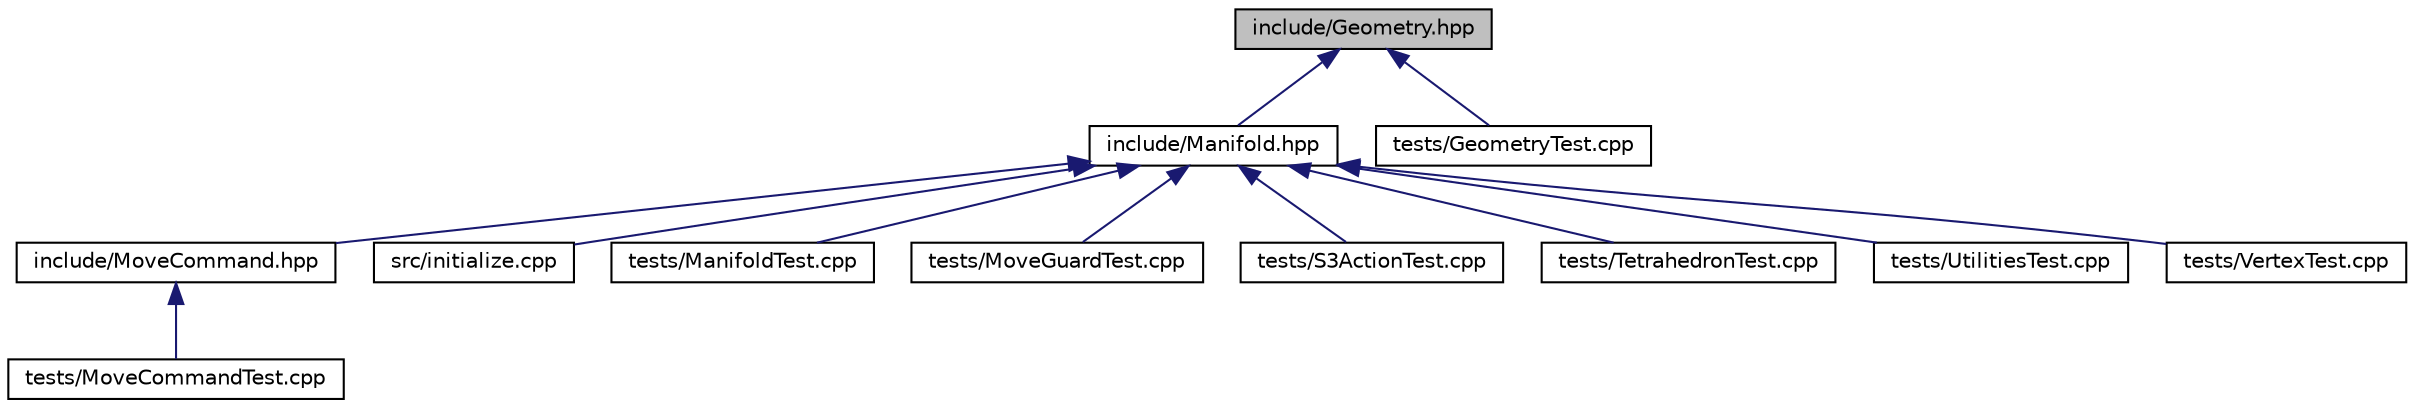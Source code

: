 digraph "include/Geometry.hpp"
{
  edge [fontname="Helvetica",fontsize="10",labelfontname="Helvetica",labelfontsize="10"];
  node [fontname="Helvetica",fontsize="10",shape=record];
  Node27 [label="include/Geometry.hpp",height=0.2,width=0.4,color="black", fillcolor="grey75", style="filled", fontcolor="black"];
  Node27 -> Node28 [dir="back",color="midnightblue",fontsize="10",style="solid",fontname="Helvetica"];
  Node28 [label="include/Manifold.hpp",height=0.2,width=0.4,color="black", fillcolor="white", style="filled",URL="$_manifold_8hpp.html",tooltip="Data structures for manifolds. "];
  Node28 -> Node29 [dir="back",color="midnightblue",fontsize="10",style="solid",fontname="Helvetica"];
  Node29 [label="include/MoveCommand.hpp",height=0.2,width=0.4,color="black", fillcolor="white", style="filled",URL="$_move_command_8hpp.html",tooltip="Do ergodic moves. "];
  Node29 -> Node30 [dir="back",color="midnightblue",fontsize="10",style="solid",fontname="Helvetica"];
  Node30 [label="tests/MoveCommandTest.cpp",height=0.2,width=0.4,color="black", fillcolor="white", style="filled",URL="$_move_command_test_8cpp.html",tooltip="Tests for moves. "];
  Node28 -> Node31 [dir="back",color="midnightblue",fontsize="10",style="solid",fontname="Helvetica"];
  Node31 [label="src/initialize.cpp",height=0.2,width=0.4,color="black", fillcolor="white", style="filled",URL="$initialize_8cpp.html",tooltip="Generates initial spacetimes. "];
  Node28 -> Node32 [dir="back",color="midnightblue",fontsize="10",style="solid",fontname="Helvetica"];
  Node32 [label="tests/ManifoldTest.cpp",height=0.2,width=0.4,color="black", fillcolor="white", style="filled",URL="$_manifold_test_8cpp.html",tooltip="Tests of new manifold data structure. "];
  Node28 -> Node33 [dir="back",color="midnightblue",fontsize="10",style="solid",fontname="Helvetica"];
  Node33 [label="tests/MoveGuardTest.cpp",height=0.2,width=0.4,color="black", fillcolor="white", style="filled",URL="$_move_guard_test_8cpp.html",tooltip="Tests for MoveGuard RAII. "];
  Node28 -> Node34 [dir="back",color="midnightblue",fontsize="10",style="solid",fontname="Helvetica"];
  Node34 [label="tests/S3ActionTest.cpp",height=0.2,width=0.4,color="black", fillcolor="white", style="filled",URL="$_s3_action_test_8cpp_source.html"];
  Node28 -> Node35 [dir="back",color="midnightblue",fontsize="10",style="solid",fontname="Helvetica"];
  Node35 [label="tests/TetrahedronTest.cpp",height=0.2,width=0.4,color="black", fillcolor="white", style="filled",URL="$_tetrahedron_test_8cpp_source.html"];
  Node28 -> Node36 [dir="back",color="midnightblue",fontsize="10",style="solid",fontname="Helvetica"];
  Node36 [label="tests/UtilitiesTest.cpp",height=0.2,width=0.4,color="black", fillcolor="white", style="filled",URL="$_utilities_test_8cpp.html",tooltip="Tests on utility functions. "];
  Node28 -> Node37 [dir="back",color="midnightblue",fontsize="10",style="solid",fontname="Helvetica"];
  Node37 [label="tests/VertexTest.cpp",height=0.2,width=0.4,color="black", fillcolor="white", style="filled",URL="$_vertex_test_8cpp_source.html"];
  Node27 -> Node38 [dir="back",color="midnightblue",fontsize="10",style="solid",fontname="Helvetica"];
  Node38 [label="tests/GeometryTest.cpp",height=0.2,width=0.4,color="black", fillcolor="white", style="filled",URL="$_geometry_test_8cpp.html",tooltip="Tests of new geometry data structure. "];
}
